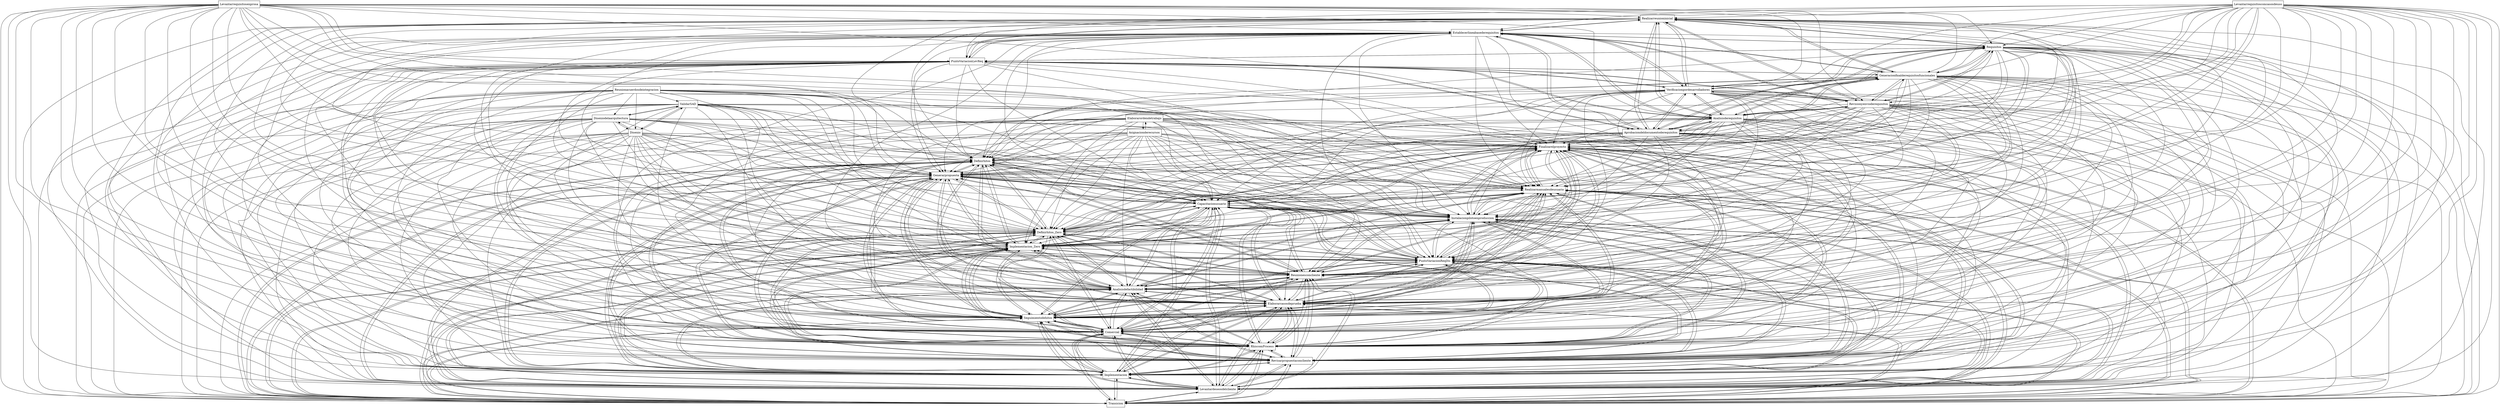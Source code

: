 digraph{
graph [rankdir=TB];
node [shape=box];
edge [arrowhead=normal];
0[label="ValidarSAD",]
1[label="Realizarreunioninicial",]
2[label="Finalizarelproyecto",]
3[label="Definirhitos",]
4[label="Transicion",]
5[label="Levantardeseosdelcliente",]
6[label="Diseniodelaarquitectura",]
7[label="Implementacion",]
8[label="Revisarpropuestaconcliente",]
9[label="Establecerlineabasederequisitos",]
10[label="Requisitos",]
11[label="PuntoVariacionLevReq",]
12[label="Levantarrequisitosenprosa",]
13[label="Elaborarordendetrabajo",]
14[label="Generacionfinalderequisitosfuncionales",]
15[label="Analisisderequisitos",]
16[label="Asignacionderecursos",]
17[label="RhiscomProcess",]
18[label="Comercial",]
19[label="Seguimientodehitos",]
20[label="Levantarrequisitosconcasosdeuso",]
21[label="Elaborarcasosdeprueba",]
22[label="Analisisdefactibilidad",]
23[label="Aprobaciondeldocumentoderequisitos",]
24[label="Reunionesconcliente",]
25[label="PuntoVariacionReqDis",]
26[label="Implementacion_Zero",]
27[label="Definirhitos_Zero",]
28[label="Reunionacuerdosdeintegracion",]
29[label="Instalacionpilotoenproduccion",]
30[label="Revisionyenvioderequisitos",]
31[label="Verificacionpordesarrolladores",]
32[label="Capacitacionusuario",]
33[label="Realizarmanualesdeusuario",]
34[label="Disenio",]
35[label="Generarpropuesta",]
0->2[label="",]
0->3[label="",]
0->4[label="",]
0->5[label="",]
0->6[label="",]
0->7[label="",]
0->8[label="",]
0->17[label="",]
0->18[label="",]
0->19[label="",]
0->21[label="",]
0->22[label="",]
0->24[label="",]
0->25[label="",]
0->26[label="",]
0->27[label="",]
0->29[label="",]
0->32[label="",]
0->33[label="",]
0->34[label="",]
0->35[label="",]
1->2[label="",]
1->3[label="",]
1->4[label="",]
1->5[label="",]
1->7[label="",]
1->8[label="",]
1->9[label="",]
1->10[label="",]
1->11[label="",]
1->14[label="",]
1->15[label="",]
1->17[label="",]
1->18[label="",]
1->19[label="",]
1->21[label="",]
1->22[label="",]
1->23[label="",]
1->24[label="",]
1->25[label="",]
1->26[label="",]
1->27[label="",]
1->29[label="",]
1->30[label="",]
1->31[label="",]
1->32[label="",]
1->33[label="",]
1->35[label="",]
2->3[label="",]
2->4[label="",]
2->5[label="",]
2->7[label="",]
2->8[label="",]
2->17[label="",]
2->18[label="",]
2->19[label="",]
2->21[label="",]
2->22[label="",]
2->24[label="",]
2->25[label="",]
2->26[label="",]
2->27[label="",]
2->29[label="",]
2->32[label="",]
2->33[label="",]
2->35[label="",]
3->2[label="",]
3->4[label="",]
3->5[label="",]
3->7[label="",]
3->8[label="",]
3->17[label="",]
3->18[label="",]
3->19[label="",]
3->21[label="",]
3->22[label="",]
3->24[label="",]
3->25[label="",]
3->26[label="",]
3->27[label="",]
3->29[label="",]
3->32[label="",]
3->33[label="",]
3->35[label="",]
4->2[label="",]
4->3[label="",]
4->5[label="",]
4->7[label="",]
4->8[label="",]
4->17[label="",]
4->18[label="",]
4->19[label="",]
4->21[label="",]
4->22[label="",]
4->24[label="",]
4->25[label="",]
4->26[label="",]
4->27[label="",]
4->29[label="",]
4->32[label="",]
4->33[label="",]
4->35[label="",]
5->2[label="",]
5->3[label="",]
5->4[label="",]
5->7[label="",]
5->8[label="",]
5->17[label="",]
5->18[label="",]
5->19[label="",]
5->21[label="",]
5->22[label="",]
5->24[label="",]
5->25[label="",]
5->26[label="",]
5->27[label="",]
5->29[label="",]
5->32[label="",]
5->33[label="",]
5->35[label="",]
6->0[label="",]
6->2[label="",]
6->3[label="",]
6->4[label="",]
6->5[label="",]
6->7[label="",]
6->8[label="",]
6->17[label="",]
6->18[label="",]
6->19[label="",]
6->21[label="",]
6->22[label="",]
6->24[label="",]
6->25[label="",]
6->26[label="",]
6->27[label="",]
6->29[label="",]
6->32[label="",]
6->33[label="",]
6->34[label="",]
6->35[label="",]
7->2[label="",]
7->3[label="",]
7->4[label="",]
7->5[label="",]
7->8[label="",]
7->17[label="",]
7->18[label="",]
7->19[label="",]
7->21[label="",]
7->22[label="",]
7->24[label="",]
7->25[label="",]
7->26[label="",]
7->27[label="",]
7->29[label="",]
7->32[label="",]
7->33[label="",]
7->35[label="",]
8->2[label="",]
8->3[label="",]
8->4[label="",]
8->5[label="",]
8->7[label="",]
8->17[label="",]
8->18[label="",]
8->19[label="",]
8->21[label="",]
8->22[label="",]
8->24[label="",]
8->25[label="",]
8->26[label="",]
8->27[label="",]
8->29[label="",]
8->32[label="",]
8->33[label="",]
8->35[label="",]
9->1[label="",]
9->2[label="",]
9->3[label="",]
9->4[label="",]
9->5[label="",]
9->7[label="",]
9->8[label="",]
9->10[label="",]
9->11[label="",]
9->14[label="",]
9->15[label="",]
9->17[label="",]
9->18[label="",]
9->19[label="",]
9->21[label="",]
9->22[label="",]
9->23[label="",]
9->24[label="",]
9->25[label="",]
9->26[label="",]
9->27[label="",]
9->29[label="",]
9->30[label="",]
9->31[label="",]
9->32[label="",]
9->33[label="",]
9->35[label="",]
10->1[label="",]
10->2[label="",]
10->3[label="",]
10->4[label="",]
10->5[label="",]
10->7[label="",]
10->8[label="",]
10->9[label="",]
10->11[label="",]
10->14[label="",]
10->15[label="",]
10->17[label="",]
10->18[label="",]
10->19[label="",]
10->21[label="",]
10->22[label="",]
10->23[label="",]
10->24[label="",]
10->25[label="",]
10->26[label="",]
10->27[label="",]
10->29[label="",]
10->30[label="",]
10->31[label="",]
10->32[label="",]
10->33[label="",]
10->35[label="",]
11->1[label="",]
11->2[label="",]
11->3[label="",]
11->4[label="",]
11->5[label="",]
11->7[label="",]
11->8[label="",]
11->9[label="",]
11->10[label="",]
11->14[label="",]
11->15[label="",]
11->17[label="",]
11->18[label="",]
11->19[label="",]
11->21[label="",]
11->22[label="",]
11->23[label="",]
11->24[label="",]
11->25[label="",]
11->26[label="",]
11->27[label="",]
11->29[label="",]
11->30[label="",]
11->31[label="",]
11->32[label="",]
11->33[label="",]
11->35[label="",]
12->1[label="",]
12->2[label="",]
12->3[label="",]
12->4[label="",]
12->5[label="",]
12->7[label="",]
12->8[label="",]
12->9[label="",]
12->10[label="",]
12->11[label="",]
12->14[label="",]
12->15[label="",]
12->17[label="",]
12->18[label="",]
12->19[label="",]
12->21[label="",]
12->22[label="",]
12->23[label="",]
12->24[label="",]
12->25[label="",]
12->26[label="",]
12->27[label="",]
12->29[label="",]
12->30[label="",]
12->31[label="",]
12->32[label="",]
12->33[label="",]
12->35[label="",]
13->2[label="",]
13->3[label="",]
13->4[label="",]
13->5[label="",]
13->7[label="",]
13->8[label="",]
13->16[label="",]
13->17[label="",]
13->18[label="",]
13->19[label="",]
13->21[label="",]
13->22[label="",]
13->24[label="",]
13->25[label="",]
13->26[label="",]
13->27[label="",]
13->29[label="",]
13->32[label="",]
13->33[label="",]
13->35[label="",]
14->1[label="",]
14->2[label="",]
14->3[label="",]
14->4[label="",]
14->5[label="",]
14->7[label="",]
14->8[label="",]
14->9[label="",]
14->10[label="",]
14->11[label="",]
14->15[label="",]
14->17[label="",]
14->18[label="",]
14->19[label="",]
14->21[label="",]
14->22[label="",]
14->23[label="",]
14->24[label="",]
14->25[label="",]
14->26[label="",]
14->27[label="",]
14->29[label="",]
14->30[label="",]
14->31[label="",]
14->32[label="",]
14->33[label="",]
14->35[label="",]
15->1[label="",]
15->2[label="",]
15->3[label="",]
15->4[label="",]
15->5[label="",]
15->7[label="",]
15->8[label="",]
15->9[label="",]
15->10[label="",]
15->11[label="",]
15->14[label="",]
15->17[label="",]
15->18[label="",]
15->19[label="",]
15->21[label="",]
15->22[label="",]
15->23[label="",]
15->24[label="",]
15->25[label="",]
15->26[label="",]
15->27[label="",]
15->29[label="",]
15->30[label="",]
15->31[label="",]
15->32[label="",]
15->33[label="",]
15->35[label="",]
16->2[label="",]
16->3[label="",]
16->4[label="",]
16->5[label="",]
16->7[label="",]
16->8[label="",]
16->13[label="",]
16->17[label="",]
16->18[label="",]
16->19[label="",]
16->21[label="",]
16->22[label="",]
16->24[label="",]
16->25[label="",]
16->26[label="",]
16->27[label="",]
16->29[label="",]
16->32[label="",]
16->33[label="",]
16->35[label="",]
17->2[label="",]
17->3[label="",]
17->4[label="",]
17->5[label="",]
17->7[label="",]
17->8[label="",]
17->18[label="",]
17->19[label="",]
17->21[label="",]
17->22[label="",]
17->24[label="",]
17->25[label="",]
17->26[label="",]
17->27[label="",]
17->29[label="",]
17->32[label="",]
17->33[label="",]
17->35[label="",]
18->2[label="",]
18->3[label="",]
18->4[label="",]
18->5[label="",]
18->7[label="",]
18->8[label="",]
18->17[label="",]
18->19[label="",]
18->21[label="",]
18->22[label="",]
18->24[label="",]
18->25[label="",]
18->26[label="",]
18->27[label="",]
18->29[label="",]
18->32[label="",]
18->33[label="",]
18->35[label="",]
19->2[label="",]
19->3[label="",]
19->4[label="",]
19->5[label="",]
19->7[label="",]
19->8[label="",]
19->17[label="",]
19->18[label="",]
19->21[label="",]
19->22[label="",]
19->24[label="",]
19->25[label="",]
19->26[label="",]
19->27[label="",]
19->29[label="",]
19->32[label="",]
19->33[label="",]
19->35[label="",]
20->1[label="",]
20->2[label="",]
20->3[label="",]
20->4[label="",]
20->5[label="",]
20->7[label="",]
20->8[label="",]
20->9[label="",]
20->10[label="",]
20->11[label="",]
20->14[label="",]
20->15[label="",]
20->17[label="",]
20->18[label="",]
20->19[label="",]
20->21[label="",]
20->22[label="",]
20->23[label="",]
20->24[label="",]
20->25[label="",]
20->26[label="",]
20->27[label="",]
20->29[label="",]
20->30[label="",]
20->31[label="",]
20->32[label="",]
20->33[label="",]
20->35[label="",]
21->2[label="",]
21->3[label="",]
21->4[label="",]
21->5[label="",]
21->7[label="",]
21->8[label="",]
21->17[label="",]
21->18[label="",]
21->19[label="",]
21->22[label="",]
21->24[label="",]
21->25[label="",]
21->26[label="",]
21->27[label="",]
21->29[label="",]
21->32[label="",]
21->33[label="",]
21->35[label="",]
22->2[label="",]
22->3[label="",]
22->4[label="",]
22->5[label="",]
22->7[label="",]
22->8[label="",]
22->17[label="",]
22->18[label="",]
22->19[label="",]
22->21[label="",]
22->24[label="",]
22->25[label="",]
22->26[label="",]
22->27[label="",]
22->29[label="",]
22->32[label="",]
22->33[label="",]
22->35[label="",]
23->1[label="",]
23->2[label="",]
23->3[label="",]
23->4[label="",]
23->5[label="",]
23->7[label="",]
23->8[label="",]
23->9[label="",]
23->10[label="",]
23->11[label="",]
23->14[label="",]
23->15[label="",]
23->17[label="",]
23->18[label="",]
23->19[label="",]
23->21[label="",]
23->22[label="",]
23->24[label="",]
23->25[label="",]
23->26[label="",]
23->27[label="",]
23->29[label="",]
23->30[label="",]
23->31[label="",]
23->32[label="",]
23->33[label="",]
23->35[label="",]
24->2[label="",]
24->3[label="",]
24->4[label="",]
24->5[label="",]
24->7[label="",]
24->8[label="",]
24->17[label="",]
24->18[label="",]
24->19[label="",]
24->21[label="",]
24->22[label="",]
24->25[label="",]
24->26[label="",]
24->27[label="",]
24->29[label="",]
24->32[label="",]
24->33[label="",]
24->35[label="",]
25->2[label="",]
25->3[label="",]
25->4[label="",]
25->5[label="",]
25->7[label="",]
25->8[label="",]
25->17[label="",]
25->18[label="",]
25->19[label="",]
25->21[label="",]
25->22[label="",]
25->24[label="",]
25->26[label="",]
25->27[label="",]
25->29[label="",]
25->32[label="",]
25->33[label="",]
25->35[label="",]
26->2[label="",]
26->3[label="",]
26->4[label="",]
26->5[label="",]
26->7[label="",]
26->8[label="",]
26->17[label="",]
26->18[label="",]
26->19[label="",]
26->21[label="",]
26->22[label="",]
26->24[label="",]
26->25[label="",]
26->27[label="",]
26->29[label="",]
26->32[label="",]
26->33[label="",]
26->35[label="",]
27->2[label="",]
27->3[label="",]
27->4[label="",]
27->5[label="",]
27->7[label="",]
27->8[label="",]
27->17[label="",]
27->18[label="",]
27->19[label="",]
27->21[label="",]
27->22[label="",]
27->24[label="",]
27->25[label="",]
27->26[label="",]
27->29[label="",]
27->32[label="",]
27->33[label="",]
27->35[label="",]
28->0[label="",]
28->2[label="",]
28->3[label="",]
28->4[label="",]
28->5[label="",]
28->6[label="",]
28->7[label="",]
28->8[label="",]
28->17[label="",]
28->18[label="",]
28->19[label="",]
28->21[label="",]
28->22[label="",]
28->24[label="",]
28->25[label="",]
28->26[label="",]
28->27[label="",]
28->29[label="",]
28->32[label="",]
28->33[label="",]
28->34[label="",]
28->35[label="",]
29->2[label="",]
29->3[label="",]
29->4[label="",]
29->5[label="",]
29->7[label="",]
29->8[label="",]
29->17[label="",]
29->18[label="",]
29->19[label="",]
29->21[label="",]
29->22[label="",]
29->24[label="",]
29->25[label="",]
29->26[label="",]
29->27[label="",]
29->32[label="",]
29->33[label="",]
29->35[label="",]
30->1[label="",]
30->2[label="",]
30->3[label="",]
30->4[label="",]
30->5[label="",]
30->7[label="",]
30->8[label="",]
30->9[label="",]
30->10[label="",]
30->11[label="",]
30->14[label="",]
30->15[label="",]
30->17[label="",]
30->18[label="",]
30->19[label="",]
30->21[label="",]
30->22[label="",]
30->23[label="",]
30->24[label="",]
30->25[label="",]
30->26[label="",]
30->27[label="",]
30->29[label="",]
30->31[label="",]
30->32[label="",]
30->33[label="",]
30->35[label="",]
31->1[label="",]
31->2[label="",]
31->3[label="",]
31->4[label="",]
31->5[label="",]
31->7[label="",]
31->8[label="",]
31->9[label="",]
31->10[label="",]
31->11[label="",]
31->14[label="",]
31->15[label="",]
31->17[label="",]
31->18[label="",]
31->19[label="",]
31->21[label="",]
31->22[label="",]
31->23[label="",]
31->24[label="",]
31->25[label="",]
31->26[label="",]
31->27[label="",]
31->29[label="",]
31->30[label="",]
31->32[label="",]
31->33[label="",]
31->35[label="",]
32->2[label="",]
32->3[label="",]
32->4[label="",]
32->5[label="",]
32->7[label="",]
32->8[label="",]
32->17[label="",]
32->18[label="",]
32->19[label="",]
32->21[label="",]
32->22[label="",]
32->24[label="",]
32->25[label="",]
32->26[label="",]
32->27[label="",]
32->29[label="",]
32->33[label="",]
32->35[label="",]
33->2[label="",]
33->3[label="",]
33->4[label="",]
33->5[label="",]
33->7[label="",]
33->8[label="",]
33->17[label="",]
33->18[label="",]
33->19[label="",]
33->21[label="",]
33->22[label="",]
33->24[label="",]
33->25[label="",]
33->26[label="",]
33->27[label="",]
33->29[label="",]
33->32[label="",]
33->35[label="",]
34->0[label="",]
34->2[label="",]
34->3[label="",]
34->4[label="",]
34->5[label="",]
34->6[label="",]
34->7[label="",]
34->8[label="",]
34->17[label="",]
34->18[label="",]
34->19[label="",]
34->21[label="",]
34->22[label="",]
34->24[label="",]
34->25[label="",]
34->26[label="",]
34->27[label="",]
34->29[label="",]
34->32[label="",]
34->33[label="",]
34->35[label="",]
35->2[label="",]
35->3[label="",]
35->4[label="",]
35->5[label="",]
35->7[label="",]
35->8[label="",]
35->17[label="",]
35->18[label="",]
35->19[label="",]
35->21[label="",]
35->22[label="",]
35->24[label="",]
35->25[label="",]
35->26[label="",]
35->27[label="",]
35->29[label="",]
35->32[label="",]
35->33[label="",]
}
